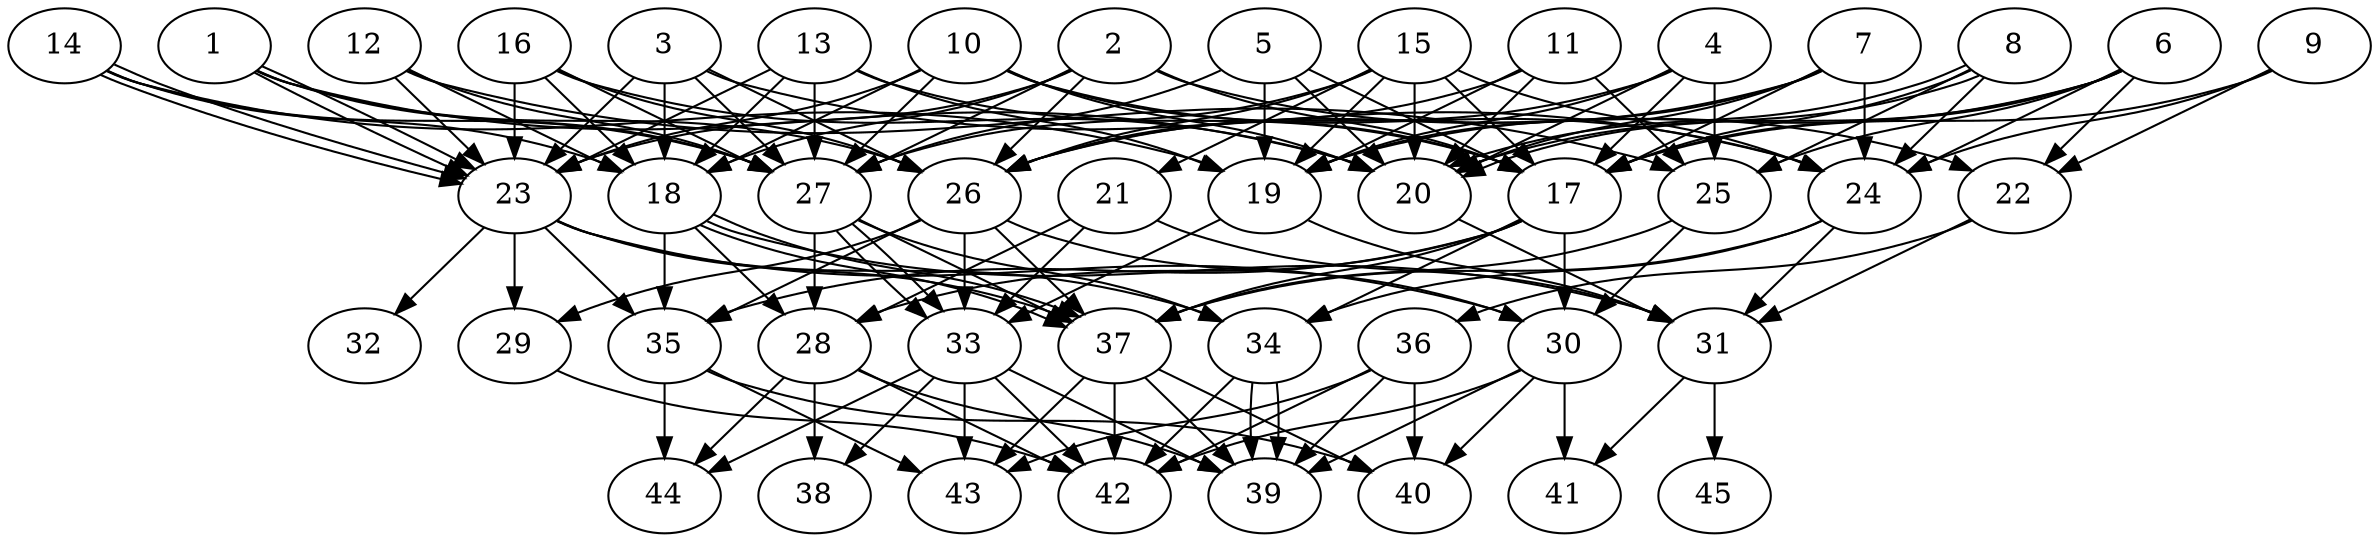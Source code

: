 // DAG automatically generated by daggen at Thu Oct  3 14:07:23 2019
// ./daggen --dot -n 45 --ccr 0.4 --fat 0.7 --regular 0.7 --density 0.7 --mindata 5242880 --maxdata 52428800 
digraph G {
  1 [size="35855360", alpha="0.18", expect_size="14342144"] 
  1 -> 20 [size ="14342144"]
  1 -> 23 [size ="14342144"]
  1 -> 23 [size ="14342144"]
  1 -> 26 [size ="14342144"]
  1 -> 27 [size ="14342144"]
  2 [size="14323200", alpha="0.09", expect_size="5729280"] 
  2 -> 17 [size ="5729280"]
  2 -> 18 [size ="5729280"]
  2 -> 22 [size ="5729280"]
  2 -> 23 [size ="5729280"]
  2 -> 26 [size ="5729280"]
  2 -> 27 [size ="5729280"]
  3 [size="48294400", alpha="0.02", expect_size="19317760"] 
  3 -> 18 [size ="19317760"]
  3 -> 23 [size ="19317760"]
  3 -> 24 [size ="19317760"]
  3 -> 26 [size ="19317760"]
  3 -> 27 [size ="19317760"]
  4 [size="39697920", alpha="0.00", expect_size="15879168"] 
  4 -> 17 [size ="15879168"]
  4 -> 19 [size ="15879168"]
  4 -> 20 [size ="15879168"]
  4 -> 25 [size ="15879168"]
  4 -> 26 [size ="15879168"]
  5 [size="92474880", alpha="0.00", expect_size="36989952"] 
  5 -> 17 [size ="36989952"]
  5 -> 19 [size ="36989952"]
  5 -> 20 [size ="36989952"]
  5 -> 27 [size ="36989952"]
  6 [size="43466240", alpha="0.01", expect_size="17386496"] 
  6 -> 17 [size ="17386496"]
  6 -> 19 [size ="17386496"]
  6 -> 20 [size ="17386496"]
  6 -> 22 [size ="17386496"]
  6 -> 24 [size ="17386496"]
  6 -> 25 [size ="17386496"]
  7 [size="40975360", alpha="0.03", expect_size="16390144"] 
  7 -> 17 [size ="16390144"]
  7 -> 19 [size ="16390144"]
  7 -> 20 [size ="16390144"]
  7 -> 24 [size ="16390144"]
  7 -> 26 [size ="16390144"]
  8 [size="77811200", alpha="0.15", expect_size="31124480"] 
  8 -> 17 [size ="31124480"]
  8 -> 20 [size ="31124480"]
  8 -> 20 [size ="31124480"]
  8 -> 24 [size ="31124480"]
  8 -> 25 [size ="31124480"]
  9 [size="61376000", alpha="0.20", expect_size="24550400"] 
  9 -> 17 [size ="24550400"]
  9 -> 22 [size ="24550400"]
  9 -> 24 [size ="24550400"]
  10 [size="41024000", alpha="0.01", expect_size="16409600"] 
  10 -> 17 [size ="16409600"]
  10 -> 18 [size ="16409600"]
  10 -> 20 [size ="16409600"]
  10 -> 23 [size ="16409600"]
  10 -> 24 [size ="16409600"]
  10 -> 27 [size ="16409600"]
  11 [size="46694400", alpha="0.01", expect_size="18677760"] 
  11 -> 19 [size ="18677760"]
  11 -> 20 [size ="18677760"]
  11 -> 25 [size ="18677760"]
  11 -> 26 [size ="18677760"]
  12 [size="32857600", alpha="0.19", expect_size="13143040"] 
  12 -> 18 [size ="13143040"]
  12 -> 23 [size ="13143040"]
  12 -> 25 [size ="13143040"]
  12 -> 27 [size ="13143040"]
  13 [size="86737920", alpha="0.04", expect_size="34695168"] 
  13 -> 17 [size ="34695168"]
  13 -> 18 [size ="34695168"]
  13 -> 19 [size ="34695168"]
  13 -> 23 [size ="34695168"]
  13 -> 27 [size ="34695168"]
  14 [size="96634880", alpha="0.14", expect_size="38653952"] 
  14 -> 18 [size ="38653952"]
  14 -> 19 [size ="38653952"]
  14 -> 23 [size ="38653952"]
  14 -> 23 [size ="38653952"]
  14 -> 27 [size ="38653952"]
  15 [size="97454080", alpha="0.03", expect_size="38981632"] 
  15 -> 17 [size ="38981632"]
  15 -> 19 [size ="38981632"]
  15 -> 20 [size ="38981632"]
  15 -> 21 [size ="38981632"]
  15 -> 24 [size ="38981632"]
  15 -> 26 [size ="38981632"]
  15 -> 27 [size ="38981632"]
  16 [size="100267520", alpha="0.06", expect_size="40107008"] 
  16 -> 18 [size ="40107008"]
  16 -> 20 [size ="40107008"]
  16 -> 23 [size ="40107008"]
  16 -> 26 [size ="40107008"]
  16 -> 27 [size ="40107008"]
  17 [size="105111040", alpha="0.09", expect_size="42044416"] 
  17 -> 28 [size ="42044416"]
  17 -> 30 [size ="42044416"]
  17 -> 34 [size ="42044416"]
  17 -> 35 [size ="42044416"]
  17 -> 37 [size ="42044416"]
  18 [size="121722880", alpha="0.05", expect_size="48689152"] 
  18 -> 28 [size ="48689152"]
  18 -> 31 [size ="48689152"]
  18 -> 35 [size ="48689152"]
  18 -> 37 [size ="48689152"]
  18 -> 37 [size ="48689152"]
  19 [size="94492160", alpha="0.15", expect_size="37796864"] 
  19 -> 31 [size ="37796864"]
  19 -> 33 [size ="37796864"]
  20 [size="92689920", alpha="0.09", expect_size="37075968"] 
  20 -> 31 [size ="37075968"]
  21 [size="101299200", alpha="0.07", expect_size="40519680"] 
  21 -> 28 [size ="40519680"]
  21 -> 31 [size ="40519680"]
  21 -> 33 [size ="40519680"]
  22 [size="107143680", alpha="0.05", expect_size="42857472"] 
  22 -> 31 [size ="42857472"]
  22 -> 36 [size ="42857472"]
  23 [size="98979840", alpha="0.08", expect_size="39591936"] 
  23 -> 29 [size ="39591936"]
  23 -> 30 [size ="39591936"]
  23 -> 32 [size ="39591936"]
  23 -> 34 [size ="39591936"]
  23 -> 35 [size ="39591936"]
  23 -> 37 [size ="39591936"]
  24 [size="124971520", alpha="0.17", expect_size="49988608"] 
  24 -> 31 [size ="49988608"]
  24 -> 34 [size ="49988608"]
  24 -> 37 [size ="49988608"]
  25 [size="87285760", alpha="0.19", expect_size="34914304"] 
  25 -> 30 [size ="34914304"]
  25 -> 37 [size ="34914304"]
  26 [size="102192640", alpha="0.06", expect_size="40877056"] 
  26 -> 29 [size ="40877056"]
  26 -> 30 [size ="40877056"]
  26 -> 33 [size ="40877056"]
  26 -> 35 [size ="40877056"]
  26 -> 37 [size ="40877056"]
  27 [size="19102720", alpha="0.18", expect_size="7641088"] 
  27 -> 28 [size ="7641088"]
  27 -> 33 [size ="7641088"]
  27 -> 33 [size ="7641088"]
  27 -> 34 [size ="7641088"]
  27 -> 37 [size ="7641088"]
  28 [size="75043840", alpha="0.00", expect_size="30017536"] 
  28 -> 38 [size ="30017536"]
  28 -> 39 [size ="30017536"]
  28 -> 42 [size ="30017536"]
  28 -> 44 [size ="30017536"]
  29 [size="105899520", alpha="0.11", expect_size="42359808"] 
  29 -> 42 [size ="42359808"]
  30 [size="75742720", alpha="0.07", expect_size="30297088"] 
  30 -> 39 [size ="30297088"]
  30 -> 40 [size ="30297088"]
  30 -> 41 [size ="30297088"]
  30 -> 42 [size ="30297088"]
  31 [size="127623680", alpha="0.08", expect_size="51049472"] 
  31 -> 41 [size ="51049472"]
  31 -> 45 [size ="51049472"]
  32 [size="48366080", alpha="0.13", expect_size="19346432"] 
  33 [size="75112960", alpha="0.10", expect_size="30045184"] 
  33 -> 38 [size ="30045184"]
  33 -> 39 [size ="30045184"]
  33 -> 42 [size ="30045184"]
  33 -> 43 [size ="30045184"]
  33 -> 44 [size ="30045184"]
  34 [size="125094400", alpha="0.02", expect_size="50037760"] 
  34 -> 39 [size ="50037760"]
  34 -> 39 [size ="50037760"]
  34 -> 42 [size ="50037760"]
  35 [size="106931200", alpha="0.07", expect_size="42772480"] 
  35 -> 40 [size ="42772480"]
  35 -> 43 [size ="42772480"]
  35 -> 44 [size ="42772480"]
  36 [size="99996160", alpha="0.08", expect_size="39998464"] 
  36 -> 39 [size ="39998464"]
  36 -> 40 [size ="39998464"]
  36 -> 42 [size ="39998464"]
  36 -> 43 [size ="39998464"]
  37 [size="16680960", alpha="0.04", expect_size="6672384"] 
  37 -> 39 [size ="6672384"]
  37 -> 40 [size ="6672384"]
  37 -> 42 [size ="6672384"]
  37 -> 43 [size ="6672384"]
  38 [size="120791040", alpha="0.18", expect_size="48316416"] 
  39 [size="123133440", alpha="0.06", expect_size="49253376"] 
  40 [size="71976960", alpha="0.08", expect_size="28790784"] 
  41 [size="113208320", alpha="0.05", expect_size="45283328"] 
  42 [size="44487680", alpha="0.17", expect_size="17795072"] 
  43 [size="121495040", alpha="0.05", expect_size="48598016"] 
  44 [size="63969280", alpha="0.11", expect_size="25587712"] 
  45 [size="73402880", alpha="0.10", expect_size="29361152"] 
}
